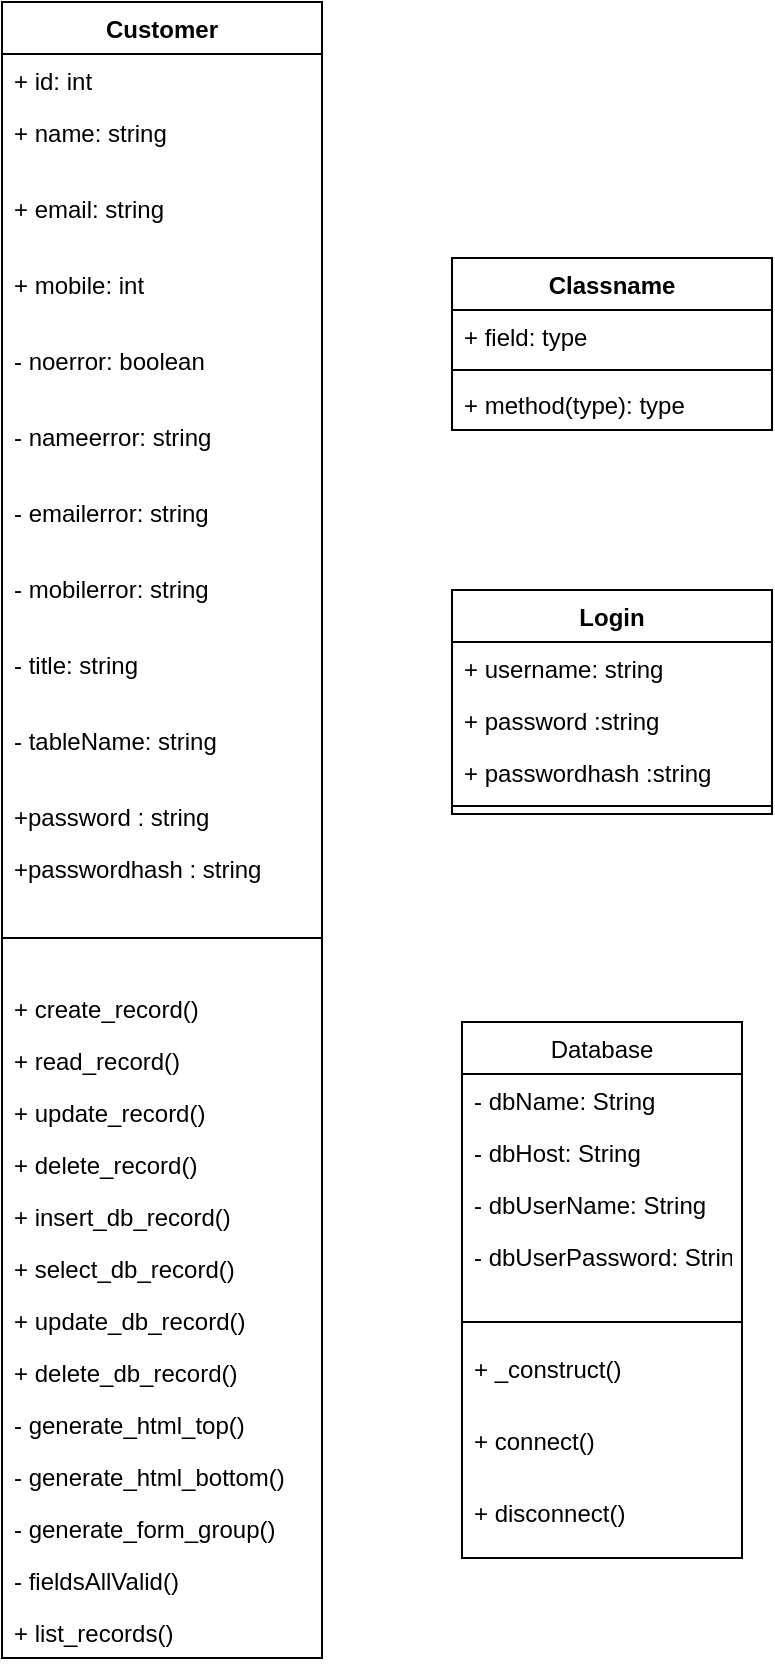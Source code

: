 <mxfile version="10.4.7" type="github"><diagram id="xlucl8pYlQIdohGD74lm" name="Page-1"><mxGraphModel dx="1154" dy="774" grid="1" gridSize="10" guides="1" tooltips="1" connect="1" arrows="1" fold="1" page="1" pageScale="1" pageWidth="850" pageHeight="1100" math="0" shadow="0"><root><mxCell id="0"/><mxCell id="1" parent="0"/><mxCell id="V_Bx1dOc-YKhoQ6dXPnF-1" value="Customer" style="swimlane;fontStyle=1;align=center;verticalAlign=top;childLayout=stackLayout;horizontal=1;startSize=26;horizontalStack=0;resizeParent=1;resizeParentMax=0;resizeLast=0;collapsible=1;marginBottom=0;" parent="1" vertex="1"><mxGeometry x="40" y="40" width="160" height="828" as="geometry"/></mxCell><mxCell id="V_Bx1dOc-YKhoQ6dXPnF-2" value="+ id: int&#10;" style="text;strokeColor=none;fillColor=none;align=left;verticalAlign=top;spacingLeft=4;spacingRight=4;overflow=hidden;rotatable=0;points=[[0,0.5],[1,0.5]];portConstraint=eastwest;" parent="V_Bx1dOc-YKhoQ6dXPnF-1" vertex="1"><mxGeometry y="26" width="160" height="26" as="geometry"/></mxCell><mxCell id="V_Bx1dOc-YKhoQ6dXPnF-3" value="+ name: string&#10;" style="text;strokeColor=none;fillColor=none;align=left;verticalAlign=top;spacingLeft=4;spacingRight=4;overflow=hidden;rotatable=0;points=[[0,0.5],[1,0.5]];portConstraint=eastwest;" parent="V_Bx1dOc-YKhoQ6dXPnF-1" vertex="1"><mxGeometry y="52" width="160" height="38" as="geometry"/></mxCell><mxCell id="V_Bx1dOc-YKhoQ6dXPnF-4" value="+ email: string&#10;" style="text;strokeColor=none;fillColor=none;align=left;verticalAlign=top;spacingLeft=4;spacingRight=4;overflow=hidden;rotatable=0;points=[[0,0.5],[1,0.5]];portConstraint=eastwest;" parent="V_Bx1dOc-YKhoQ6dXPnF-1" vertex="1"><mxGeometry y="90" width="160" height="38" as="geometry"/></mxCell><mxCell id="V_Bx1dOc-YKhoQ6dXPnF-5" value="+ mobile: int&#10;" style="text;strokeColor=none;fillColor=none;align=left;verticalAlign=top;spacingLeft=4;spacingRight=4;overflow=hidden;rotatable=0;points=[[0,0.5],[1,0.5]];portConstraint=eastwest;" parent="V_Bx1dOc-YKhoQ6dXPnF-1" vertex="1"><mxGeometry y="128" width="160" height="38" as="geometry"/></mxCell><mxCell id="V_Bx1dOc-YKhoQ6dXPnF-6" value="- noerror: boolean&#10;" style="text;strokeColor=none;fillColor=none;align=left;verticalAlign=top;spacingLeft=4;spacingRight=4;overflow=hidden;rotatable=0;points=[[0,0.5],[1,0.5]];portConstraint=eastwest;" parent="V_Bx1dOc-YKhoQ6dXPnF-1" vertex="1"><mxGeometry y="166" width="160" height="38" as="geometry"/></mxCell><mxCell id="V_Bx1dOc-YKhoQ6dXPnF-7" value="- nameerror: string&#10;" style="text;strokeColor=none;fillColor=none;align=left;verticalAlign=top;spacingLeft=4;spacingRight=4;overflow=hidden;rotatable=0;points=[[0,0.5],[1,0.5]];portConstraint=eastwest;" parent="V_Bx1dOc-YKhoQ6dXPnF-1" vertex="1"><mxGeometry y="204" width="160" height="38" as="geometry"/></mxCell><mxCell id="V_Bx1dOc-YKhoQ6dXPnF-8" value="- emailerror: string&#10;" style="text;strokeColor=none;fillColor=none;align=left;verticalAlign=top;spacingLeft=4;spacingRight=4;overflow=hidden;rotatable=0;points=[[0,0.5],[1,0.5]];portConstraint=eastwest;" parent="V_Bx1dOc-YKhoQ6dXPnF-1" vertex="1"><mxGeometry y="242" width="160" height="38" as="geometry"/></mxCell><mxCell id="V_Bx1dOc-YKhoQ6dXPnF-9" value="- mobilerror: string&#10;" style="text;strokeColor=none;fillColor=none;align=left;verticalAlign=top;spacingLeft=4;spacingRight=4;overflow=hidden;rotatable=0;points=[[0,0.5],[1,0.5]];portConstraint=eastwest;" parent="V_Bx1dOc-YKhoQ6dXPnF-1" vertex="1"><mxGeometry y="280" width="160" height="38" as="geometry"/></mxCell><mxCell id="V_Bx1dOc-YKhoQ6dXPnF-10" value="- title: string&#10;" style="text;strokeColor=none;fillColor=none;align=left;verticalAlign=top;spacingLeft=4;spacingRight=4;overflow=hidden;rotatable=0;points=[[0,0.5],[1,0.5]];portConstraint=eastwest;" parent="V_Bx1dOc-YKhoQ6dXPnF-1" vertex="1"><mxGeometry y="318" width="160" height="38" as="geometry"/></mxCell><mxCell id="V_Bx1dOc-YKhoQ6dXPnF-11" value="- tableName: string&#10;" style="text;strokeColor=none;fillColor=none;align=left;verticalAlign=top;spacingLeft=4;spacingRight=4;overflow=hidden;rotatable=0;points=[[0,0.5],[1,0.5]];portConstraint=eastwest;" parent="V_Bx1dOc-YKhoQ6dXPnF-1" vertex="1"><mxGeometry y="356" width="160" height="38" as="geometry"/></mxCell><mxCell id="bQSBIXzW3MoV0G0bGviz-5" value="+password : string" style="text;strokeColor=none;fillColor=none;align=left;verticalAlign=top;spacingLeft=4;spacingRight=4;overflow=hidden;rotatable=0;points=[[0,0.5],[1,0.5]];portConstraint=eastwest;" vertex="1" parent="V_Bx1dOc-YKhoQ6dXPnF-1"><mxGeometry y="394" width="160" height="26" as="geometry"/></mxCell><mxCell id="bQSBIXzW3MoV0G0bGviz-6" value="+passwordhash : string" style="text;strokeColor=none;fillColor=none;align=left;verticalAlign=top;spacingLeft=4;spacingRight=4;overflow=hidden;rotatable=0;points=[[0,0.5],[1,0.5]];portConstraint=eastwest;" vertex="1" parent="V_Bx1dOc-YKhoQ6dXPnF-1"><mxGeometry y="420" width="160" height="26" as="geometry"/></mxCell><mxCell id="V_Bx1dOc-YKhoQ6dXPnF-12" value="" style="line;strokeWidth=1;fillColor=none;align=left;verticalAlign=middle;spacingTop=-1;spacingLeft=3;spacingRight=3;rotatable=0;labelPosition=right;points=[];portConstraint=eastwest;" parent="V_Bx1dOc-YKhoQ6dXPnF-1" vertex="1"><mxGeometry y="446" width="160" height="44" as="geometry"/></mxCell><mxCell id="V_Bx1dOc-YKhoQ6dXPnF-13" value="+ create_record()" style="text;strokeColor=none;fillColor=none;align=left;verticalAlign=top;spacingLeft=4;spacingRight=4;overflow=hidden;rotatable=0;points=[[0,0.5],[1,0.5]];portConstraint=eastwest;" parent="V_Bx1dOc-YKhoQ6dXPnF-1" vertex="1"><mxGeometry y="490" width="160" height="26" as="geometry"/></mxCell><mxCell id="V_Bx1dOc-YKhoQ6dXPnF-14" value="+ read_record()" style="text;strokeColor=none;fillColor=none;align=left;verticalAlign=top;spacingLeft=4;spacingRight=4;overflow=hidden;rotatable=0;points=[[0,0.5],[1,0.5]];portConstraint=eastwest;" parent="V_Bx1dOc-YKhoQ6dXPnF-1" vertex="1"><mxGeometry y="516" width="160" height="26" as="geometry"/></mxCell><mxCell id="V_Bx1dOc-YKhoQ6dXPnF-15" value="+ update_record()" style="text;strokeColor=none;fillColor=none;align=left;verticalAlign=top;spacingLeft=4;spacingRight=4;overflow=hidden;rotatable=0;points=[[0,0.5],[1,0.5]];portConstraint=eastwest;" parent="V_Bx1dOc-YKhoQ6dXPnF-1" vertex="1"><mxGeometry y="542" width="160" height="26" as="geometry"/></mxCell><mxCell id="V_Bx1dOc-YKhoQ6dXPnF-16" value="+ delete_record()" style="text;strokeColor=none;fillColor=none;align=left;verticalAlign=top;spacingLeft=4;spacingRight=4;overflow=hidden;rotatable=0;points=[[0,0.5],[1,0.5]];portConstraint=eastwest;" parent="V_Bx1dOc-YKhoQ6dXPnF-1" vertex="1"><mxGeometry y="568" width="160" height="26" as="geometry"/></mxCell><mxCell id="V_Bx1dOc-YKhoQ6dXPnF-17" value="+ insert_db_record()" style="text;strokeColor=none;fillColor=none;align=left;verticalAlign=top;spacingLeft=4;spacingRight=4;overflow=hidden;rotatable=0;points=[[0,0.5],[1,0.5]];portConstraint=eastwest;" parent="V_Bx1dOc-YKhoQ6dXPnF-1" vertex="1"><mxGeometry y="594" width="160" height="26" as="geometry"/></mxCell><mxCell id="V_Bx1dOc-YKhoQ6dXPnF-18" value="+ select_db_record()" style="text;strokeColor=none;fillColor=none;align=left;verticalAlign=top;spacingLeft=4;spacingRight=4;overflow=hidden;rotatable=0;points=[[0,0.5],[1,0.5]];portConstraint=eastwest;" parent="V_Bx1dOc-YKhoQ6dXPnF-1" vertex="1"><mxGeometry y="620" width="160" height="26" as="geometry"/></mxCell><mxCell id="V_Bx1dOc-YKhoQ6dXPnF-19" value="+ update_db_record()" style="text;strokeColor=none;fillColor=none;align=left;verticalAlign=top;spacingLeft=4;spacingRight=4;overflow=hidden;rotatable=0;points=[[0,0.5],[1,0.5]];portConstraint=eastwest;" parent="V_Bx1dOc-YKhoQ6dXPnF-1" vertex="1"><mxGeometry y="646" width="160" height="26" as="geometry"/></mxCell><mxCell id="V_Bx1dOc-YKhoQ6dXPnF-20" value="+ delete_db_record()" style="text;strokeColor=none;fillColor=none;align=left;verticalAlign=top;spacingLeft=4;spacingRight=4;overflow=hidden;rotatable=0;points=[[0,0.5],[1,0.5]];portConstraint=eastwest;" parent="V_Bx1dOc-YKhoQ6dXPnF-1" vertex="1"><mxGeometry y="672" width="160" height="26" as="geometry"/></mxCell><mxCell id="V_Bx1dOc-YKhoQ6dXPnF-21" value="- generate_html_top()" style="text;strokeColor=none;fillColor=none;align=left;verticalAlign=top;spacingLeft=4;spacingRight=4;overflow=hidden;rotatable=0;points=[[0,0.5],[1,0.5]];portConstraint=eastwest;" parent="V_Bx1dOc-YKhoQ6dXPnF-1" vertex="1"><mxGeometry y="698" width="160" height="26" as="geometry"/></mxCell><mxCell id="V_Bx1dOc-YKhoQ6dXPnF-22" value="- generate_html_bottom()" style="text;strokeColor=none;fillColor=none;align=left;verticalAlign=top;spacingLeft=4;spacingRight=4;overflow=hidden;rotatable=0;points=[[0,0.5],[1,0.5]];portConstraint=eastwest;" parent="V_Bx1dOc-YKhoQ6dXPnF-1" vertex="1"><mxGeometry y="724" width="160" height="26" as="geometry"/></mxCell><mxCell id="V_Bx1dOc-YKhoQ6dXPnF-23" value="- generate_form_group()" style="text;strokeColor=none;fillColor=none;align=left;verticalAlign=top;spacingLeft=4;spacingRight=4;overflow=hidden;rotatable=0;points=[[0,0.5],[1,0.5]];portConstraint=eastwest;" parent="V_Bx1dOc-YKhoQ6dXPnF-1" vertex="1"><mxGeometry y="750" width="160" height="26" as="geometry"/></mxCell><mxCell id="V_Bx1dOc-YKhoQ6dXPnF-24" value="- fieldsAllValid()" style="text;strokeColor=none;fillColor=none;align=left;verticalAlign=top;spacingLeft=4;spacingRight=4;overflow=hidden;rotatable=0;points=[[0,0.5],[1,0.5]];portConstraint=eastwest;" parent="V_Bx1dOc-YKhoQ6dXPnF-1" vertex="1"><mxGeometry y="776" width="160" height="26" as="geometry"/></mxCell><mxCell id="V_Bx1dOc-YKhoQ6dXPnF-25" value="+ list_records()" style="text;strokeColor=none;fillColor=none;align=left;verticalAlign=top;spacingLeft=4;spacingRight=4;overflow=hidden;rotatable=0;points=[[0,0.5],[1,0.5]];portConstraint=eastwest;" parent="V_Bx1dOc-YKhoQ6dXPnF-1" vertex="1"><mxGeometry y="802" width="160" height="26" as="geometry"/></mxCell><mxCell id="V_Bx1dOc-YKhoQ6dXPnF-26" value="Database" style="swimlane;fontStyle=0;childLayout=stackLayout;horizontal=1;startSize=26;fillColor=none;horizontalStack=0;resizeParent=1;resizeParentMax=0;resizeLast=0;collapsible=1;marginBottom=0;" parent="1" vertex="1"><mxGeometry x="270" y="550" width="140" height="268" as="geometry"/></mxCell><mxCell id="V_Bx1dOc-YKhoQ6dXPnF-27" value="- dbName: String" style="text;strokeColor=none;fillColor=none;align=left;verticalAlign=top;spacingLeft=4;spacingRight=4;overflow=hidden;rotatable=0;points=[[0,0.5],[1,0.5]];portConstraint=eastwest;" parent="V_Bx1dOc-YKhoQ6dXPnF-26" vertex="1"><mxGeometry y="26" width="140" height="26" as="geometry"/></mxCell><mxCell id="V_Bx1dOc-YKhoQ6dXPnF-28" value="- dbHost: String" style="text;strokeColor=none;fillColor=none;align=left;verticalAlign=top;spacingLeft=4;spacingRight=4;overflow=hidden;rotatable=0;points=[[0,0.5],[1,0.5]];portConstraint=eastwest;" parent="V_Bx1dOc-YKhoQ6dXPnF-26" vertex="1"><mxGeometry y="52" width="140" height="26" as="geometry"/></mxCell><mxCell id="V_Bx1dOc-YKhoQ6dXPnF-29" value="- dbUserName: String" style="text;strokeColor=none;fillColor=none;align=left;verticalAlign=top;spacingLeft=4;spacingRight=4;overflow=hidden;rotatable=0;points=[[0,0.5],[1,0.5]];portConstraint=eastwest;" parent="V_Bx1dOc-YKhoQ6dXPnF-26" vertex="1"><mxGeometry y="78" width="140" height="26" as="geometry"/></mxCell><mxCell id="V_Bx1dOc-YKhoQ6dXPnF-30" value="- dbUserPassword: String" style="text;strokeColor=none;fillColor=none;align=left;verticalAlign=top;spacingLeft=4;spacingRight=4;overflow=hidden;rotatable=0;points=[[0,0.5],[1,0.5]];portConstraint=eastwest;" parent="V_Bx1dOc-YKhoQ6dXPnF-26" vertex="1"><mxGeometry y="104" width="140" height="36" as="geometry"/></mxCell><mxCell id="V_Bx1dOc-YKhoQ6dXPnF-31" value="" style="line;strokeWidth=1;fillColor=none;align=left;verticalAlign=middle;spacingTop=-1;spacingLeft=3;spacingRight=3;rotatable=0;labelPosition=right;points=[];portConstraint=eastwest;" parent="V_Bx1dOc-YKhoQ6dXPnF-26" vertex="1"><mxGeometry y="140" width="140" height="20" as="geometry"/></mxCell><mxCell id="V_Bx1dOc-YKhoQ6dXPnF-32" value="+ _construct()&#10;" style="text;strokeColor=none;fillColor=none;align=left;verticalAlign=top;spacingLeft=4;spacingRight=4;overflow=hidden;rotatable=0;points=[[0,0.5],[1,0.5]];portConstraint=eastwest;" parent="V_Bx1dOc-YKhoQ6dXPnF-26" vertex="1"><mxGeometry y="160" width="140" height="36" as="geometry"/></mxCell><mxCell id="V_Bx1dOc-YKhoQ6dXPnF-33" value="+ connect()&#10;" style="text;strokeColor=none;fillColor=none;align=left;verticalAlign=top;spacingLeft=4;spacingRight=4;overflow=hidden;rotatable=0;points=[[0,0.5],[1,0.5]];portConstraint=eastwest;" parent="V_Bx1dOc-YKhoQ6dXPnF-26" vertex="1"><mxGeometry y="196" width="140" height="36" as="geometry"/></mxCell><mxCell id="V_Bx1dOc-YKhoQ6dXPnF-34" value="+ disconnect()&#10;" style="text;strokeColor=none;fillColor=none;align=left;verticalAlign=top;spacingLeft=4;spacingRight=4;overflow=hidden;rotatable=0;points=[[0,0.5],[1,0.5]];portConstraint=eastwest;" parent="V_Bx1dOc-YKhoQ6dXPnF-26" vertex="1"><mxGeometry y="232" width="140" height="36" as="geometry"/></mxCell><mxCell id="V_Bx1dOc-YKhoQ6dXPnF-36" value="Login" style="swimlane;fontStyle=1;align=center;verticalAlign=top;childLayout=stackLayout;horizontal=1;startSize=26;horizontalStack=0;resizeParent=1;resizeParentMax=0;resizeLast=0;collapsible=1;marginBottom=0;" parent="1" vertex="1"><mxGeometry x="265" y="334" width="160" height="112" as="geometry"/></mxCell><mxCell id="V_Bx1dOc-YKhoQ6dXPnF-37" value="+ username: string" style="text;strokeColor=none;fillColor=none;align=left;verticalAlign=top;spacingLeft=4;spacingRight=4;overflow=hidden;rotatable=0;points=[[0,0.5],[1,0.5]];portConstraint=eastwest;" parent="V_Bx1dOc-YKhoQ6dXPnF-36" vertex="1"><mxGeometry y="26" width="160" height="26" as="geometry"/></mxCell><mxCell id="V_Bx1dOc-YKhoQ6dXPnF-39" value="+ password :string&#10;" style="text;strokeColor=none;fillColor=none;align=left;verticalAlign=top;spacingLeft=4;spacingRight=4;overflow=hidden;rotatable=0;points=[[0,0.5],[1,0.5]];portConstraint=eastwest;" parent="V_Bx1dOc-YKhoQ6dXPnF-36" vertex="1"><mxGeometry y="52" width="160" height="26" as="geometry"/></mxCell><mxCell id="bQSBIXzW3MoV0G0bGviz-7" value="+ passwordhash :string&#10;" style="text;strokeColor=none;fillColor=none;align=left;verticalAlign=top;spacingLeft=4;spacingRight=4;overflow=hidden;rotatable=0;points=[[0,0.5],[1,0.5]];portConstraint=eastwest;" vertex="1" parent="V_Bx1dOc-YKhoQ6dXPnF-36"><mxGeometry y="78" width="160" height="26" as="geometry"/></mxCell><mxCell id="V_Bx1dOc-YKhoQ6dXPnF-38" value="" style="line;strokeWidth=1;fillColor=none;align=left;verticalAlign=middle;spacingTop=-1;spacingLeft=3;spacingRight=3;rotatable=0;labelPosition=right;points=[];portConstraint=eastwest;" parent="V_Bx1dOc-YKhoQ6dXPnF-36" vertex="1"><mxGeometry y="104" width="160" height="8" as="geometry"/></mxCell><mxCell id="V_Bx1dOc-YKhoQ6dXPnF-40" value="Classname" style="swimlane;fontStyle=1;align=center;verticalAlign=top;childLayout=stackLayout;horizontal=1;startSize=26;horizontalStack=0;resizeParent=1;resizeParentMax=0;resizeLast=0;collapsible=1;marginBottom=0;" parent="1" vertex="1"><mxGeometry x="265" y="168" width="160" height="86" as="geometry"/></mxCell><mxCell id="V_Bx1dOc-YKhoQ6dXPnF-41" value="+ field: type" style="text;strokeColor=none;fillColor=none;align=left;verticalAlign=top;spacingLeft=4;spacingRight=4;overflow=hidden;rotatable=0;points=[[0,0.5],[1,0.5]];portConstraint=eastwest;" parent="V_Bx1dOc-YKhoQ6dXPnF-40" vertex="1"><mxGeometry y="26" width="160" height="26" as="geometry"/></mxCell><mxCell id="V_Bx1dOc-YKhoQ6dXPnF-42" value="" style="line;strokeWidth=1;fillColor=none;align=left;verticalAlign=middle;spacingTop=-1;spacingLeft=3;spacingRight=3;rotatable=0;labelPosition=right;points=[];portConstraint=eastwest;" parent="V_Bx1dOc-YKhoQ6dXPnF-40" vertex="1"><mxGeometry y="52" width="160" height="8" as="geometry"/></mxCell><mxCell id="V_Bx1dOc-YKhoQ6dXPnF-43" value="+ method(type): type" style="text;strokeColor=none;fillColor=none;align=left;verticalAlign=top;spacingLeft=4;spacingRight=4;overflow=hidden;rotatable=0;points=[[0,0.5],[1,0.5]];portConstraint=eastwest;" parent="V_Bx1dOc-YKhoQ6dXPnF-40" vertex="1"><mxGeometry y="60" width="160" height="26" as="geometry"/></mxCell></root></mxGraphModel></diagram></mxfile>
